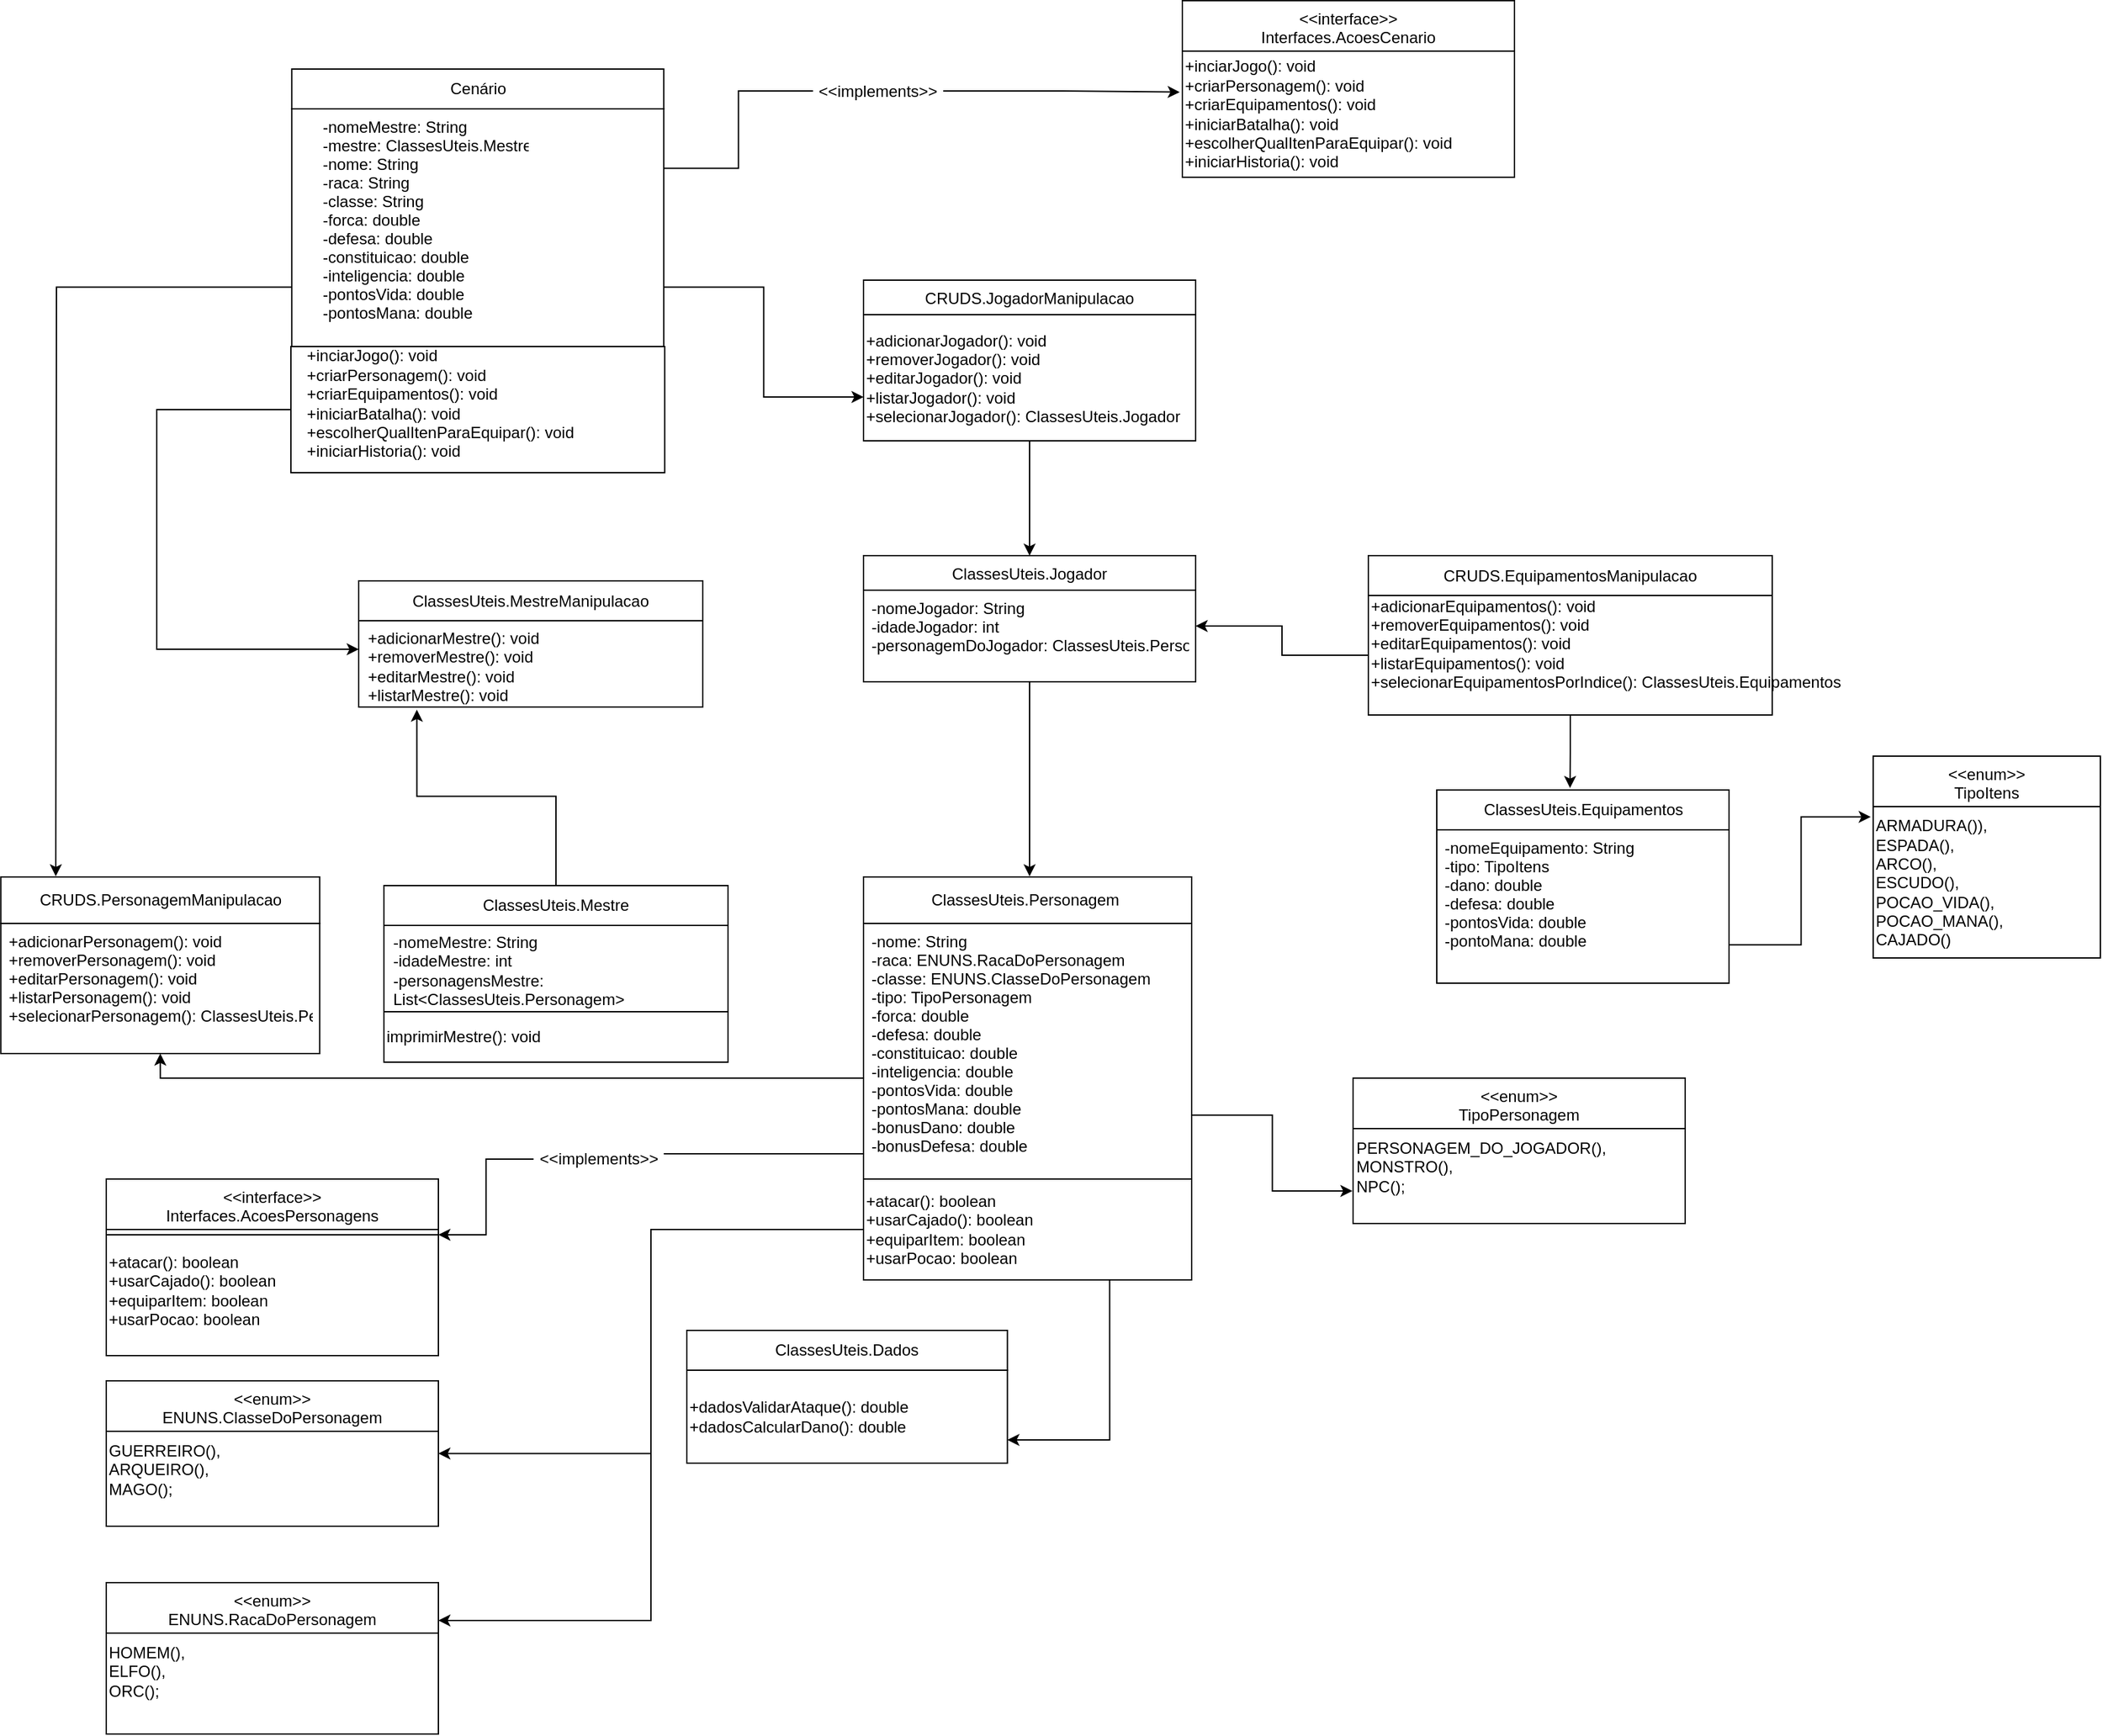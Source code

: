 <mxfile version="20.4.0" type="github">
  <diagram id="C5RBs43oDa-KdzZeNtuy" name="Page-1">
    <mxGraphModel dx="3170" dy="2100" grid="1" gridSize="19" guides="1" tooltips="1" connect="1" arrows="1" fold="1" page="0" pageScale="1" pageWidth="827" pageHeight="1169" math="0" shadow="0">
      <root>
        <mxCell id="WIyWlLk6GJQsqaUBKTNV-0" />
        <mxCell id="WIyWlLk6GJQsqaUBKTNV-1" parent="WIyWlLk6GJQsqaUBKTNV-0" />
        <mxCell id="aQi3MAtJLsASPVlaxSXh-3" value="Cenário" style="rounded=0;whiteSpace=wrap;html=1;" parent="WIyWlLk6GJQsqaUBKTNV-1" vertex="1">
          <mxGeometry x="82.65" y="-456" width="280" height="30" as="geometry" />
        </mxCell>
        <mxCell id="xMzIyeOoaKzMOS7QW3ga-56" style="edgeStyle=orthogonalEdgeStyle;rounded=0;orthogonalLoop=1;jettySize=auto;html=1;exitX=1;exitY=0.75;exitDx=0;exitDy=0;entryX=0;entryY=0.653;entryDx=0;entryDy=0;entryPerimeter=0;fontFamily=Helvetica;fontSize=12;fontColor=default;" parent="WIyWlLk6GJQsqaUBKTNV-1" source="aQi3MAtJLsASPVlaxSXh-4" target="xMzIyeOoaKzMOS7QW3ga-23" edge="1">
          <mxGeometry relative="1" as="geometry" />
        </mxCell>
        <mxCell id="Moc88rCNBjQg3oymP7T_-1" style="edgeStyle=orthogonalEdgeStyle;rounded=0;orthogonalLoop=1;jettySize=auto;html=1;exitX=0;exitY=0.75;exitDx=0;exitDy=0;" edge="1" parent="WIyWlLk6GJQsqaUBKTNV-1" source="aQi3MAtJLsASPVlaxSXh-4">
          <mxGeometry relative="1" as="geometry">
            <mxPoint x="-95" y="152" as="targetPoint" />
          </mxGeometry>
        </mxCell>
        <mxCell id="aQi3MAtJLsASPVlaxSXh-4" value="" style="rounded=0;whiteSpace=wrap;html=1;" parent="WIyWlLk6GJQsqaUBKTNV-1" vertex="1">
          <mxGeometry x="82.65" y="-426" width="280" height="179" as="geometry" />
        </mxCell>
        <mxCell id="aQi3MAtJLsASPVlaxSXh-6" value="ClassesUteis.Equipamentos" style="rounded=0;whiteSpace=wrap;html=1;" parent="WIyWlLk6GJQsqaUBKTNV-1" vertex="1">
          <mxGeometry x="944.5" y="87" width="220" height="30" as="geometry" />
        </mxCell>
        <mxCell id="aQi3MAtJLsASPVlaxSXh-7" style="edgeStyle=orthogonalEdgeStyle;rounded=0;orthogonalLoop=1;jettySize=auto;html=1;exitX=0.5;exitY=1;exitDx=0;exitDy=0;" parent="WIyWlLk6GJQsqaUBKTNV-1" edge="1">
          <mxGeometry relative="1" as="geometry">
            <mxPoint x="753" y="347.5" as="sourcePoint" />
            <mxPoint x="753" y="347.5" as="targetPoint" />
          </mxGeometry>
        </mxCell>
        <mxCell id="Moc88rCNBjQg3oymP7T_-8" style="edgeStyle=orthogonalEdgeStyle;rounded=0;orthogonalLoop=1;jettySize=auto;html=1;exitX=0;exitY=0.5;exitDx=0;exitDy=0;entryX=0;entryY=0.331;entryDx=0;entryDy=0;entryPerimeter=0;" edge="1" parent="WIyWlLk6GJQsqaUBKTNV-1" source="aQi3MAtJLsASPVlaxSXh-8" target="Moc88rCNBjQg3oymP7T_-3">
          <mxGeometry relative="1" as="geometry">
            <mxPoint x="-19" y="-19" as="targetPoint" />
            <Array as="points">
              <mxPoint x="-19" y="-199" />
              <mxPoint x="-19" y="-19" />
            </Array>
          </mxGeometry>
        </mxCell>
        <mxCell id="aQi3MAtJLsASPVlaxSXh-8" value="" style="rounded=0;whiteSpace=wrap;html=1;" parent="WIyWlLk6GJQsqaUBKTNV-1" vertex="1">
          <mxGeometry x="81.98" y="-247" width="281.35" height="95" as="geometry" />
        </mxCell>
        <mxCell id="xMzIyeOoaKzMOS7QW3ga-42" style="edgeStyle=orthogonalEdgeStyle;rounded=0;orthogonalLoop=1;jettySize=auto;html=1;exitX=1;exitY=0.75;exitDx=0;exitDy=0;entryX=-0.011;entryY=0.068;entryDx=0;entryDy=0;entryPerimeter=0;fontFamily=Helvetica;fontSize=12;fontColor=default;" parent="WIyWlLk6GJQsqaUBKTNV-1" source="aQi3MAtJLsASPVlaxSXh-9" target="xMzIyeOoaKzMOS7QW3ga-41" edge="1">
          <mxGeometry relative="1" as="geometry" />
        </mxCell>
        <mxCell id="aQi3MAtJLsASPVlaxSXh-9" value="" style="rounded=0;whiteSpace=wrap;html=1;" parent="WIyWlLk6GJQsqaUBKTNV-1" vertex="1">
          <mxGeometry x="944.5" y="117" width="220" height="115.5" as="geometry" />
        </mxCell>
        <mxCell id="aQi3MAtJLsASPVlaxSXh-18" value="ClassesUteis.Personagem&amp;nbsp;" style="rounded=0;whiteSpace=wrap;html=1;" parent="WIyWlLk6GJQsqaUBKTNV-1" vertex="1">
          <mxGeometry x="513" y="152.5" width="247" height="35" as="geometry" />
        </mxCell>
        <mxCell id="pw85wmvpRaySXr9k1KnQ-8" style="edgeStyle=orthogonalEdgeStyle;rounded=0;orthogonalLoop=1;jettySize=auto;html=1;entryX=1;entryY=0.25;entryDx=0;entryDy=0;" parent="WIyWlLk6GJQsqaUBKTNV-1" target="pw85wmvpRaySXr9k1KnQ-3" edge="1">
          <mxGeometry relative="1" as="geometry">
            <Array as="points">
              <mxPoint x="513" y="456" />
              <mxPoint x="514" y="456" />
              <mxPoint x="514" y="418" />
              <mxPoint x="353" y="418" />
              <mxPoint x="353" y="713" />
            </Array>
            <mxPoint x="513" y="449" as="sourcePoint" />
          </mxGeometry>
        </mxCell>
        <mxCell id="pw85wmvpRaySXr9k1KnQ-34" style="edgeStyle=orthogonalEdgeStyle;rounded=0;orthogonalLoop=1;jettySize=auto;html=1;exitX=0;exitY=0.5;exitDx=0;exitDy=0;entryX=1;entryY=0.5;entryDx=0;entryDy=0;" parent="WIyWlLk6GJQsqaUBKTNV-1" target="pw85wmvpRaySXr9k1KnQ-0" edge="1">
          <mxGeometry relative="1" as="geometry">
            <Array as="points">
              <mxPoint x="514" y="418" />
              <mxPoint x="353" y="418" />
              <mxPoint x="353" y="587" />
            </Array>
            <mxPoint x="513.5" y="449.0" as="sourcePoint" />
          </mxGeometry>
        </mxCell>
        <mxCell id="xMzIyeOoaKzMOS7QW3ga-46" style="edgeStyle=orthogonalEdgeStyle;rounded=0;orthogonalLoop=1;jettySize=auto;html=1;exitX=1;exitY=0.75;exitDx=0;exitDy=0;entryX=-0.002;entryY=0.825;entryDx=0;entryDy=0;entryPerimeter=0;fontFamily=Helvetica;fontSize=12;fontColor=default;" parent="WIyWlLk6GJQsqaUBKTNV-1" source="aQi3MAtJLsASPVlaxSXh-20" target="xMzIyeOoaKzMOS7QW3ga-45" edge="1">
          <mxGeometry relative="1" as="geometry" />
        </mxCell>
        <mxCell id="aQi3MAtJLsASPVlaxSXh-20" value="" style="rounded=0;whiteSpace=wrap;html=1;" parent="WIyWlLk6GJQsqaUBKTNV-1" vertex="1">
          <mxGeometry x="513" y="187.5" width="247" height="192.5" as="geometry" />
        </mxCell>
        <mxCell id="7tbVIV-6kWvi_5owY3Rs-22" style="edgeStyle=orthogonalEdgeStyle;rounded=0;orthogonalLoop=1;jettySize=auto;html=1;exitX=0;exitY=0.5;exitDx=0;exitDy=0;startArrow=none;" parent="WIyWlLk6GJQsqaUBKTNV-1" source="7tbVIV-6kWvi_5owY3Rs-24" target="7tbVIV-6kWvi_5owY3Rs-16" edge="1">
          <mxGeometry relative="1" as="geometry" />
        </mxCell>
        <mxCell id="xMzIyeOoaKzMOS7QW3ga-16" style="edgeStyle=orthogonalEdgeStyle;rounded=0;orthogonalLoop=1;jettySize=auto;html=1;exitX=0;exitY=0.5;exitDx=0;exitDy=0;fontFamily=Helvetica;fontSize=12;fontColor=default;entryX=0.5;entryY=1;entryDx=0;entryDy=0;" parent="WIyWlLk6GJQsqaUBKTNV-1" source="aQi3MAtJLsASPVlaxSXh-21" target="i_C0AF-9v9BAxJ9rnjFK-3" edge="1">
          <mxGeometry relative="1" as="geometry">
            <mxPoint x="215" y="323" as="targetPoint" />
            <Array as="points">
              <mxPoint x="513" y="274" />
              <mxPoint x="513" y="304" />
              <mxPoint x="215" y="304" />
            </Array>
          </mxGeometry>
        </mxCell>
        <mxCell id="aQi3MAtJLsASPVlaxSXh-21" value="-nome: String&#xa;-raca: ENUNS.RacaDoPersonagem&#xa;-classe: ENUNS.ClasseDoPersonagem&#xa;-tipo: TipoPersonagem&#xa;-forca: double&#xa;-defesa: double&#xa;-constituicao: double&#xa;-inteligencia: double&#xa;-pontosVida: double&#xa;-pontosMana: double&#xa;-bonusDano: double&#xa;-bonusDefesa: double&#xa;&#xa;&#xa;&#xa;" style="text;align=left;verticalAlign=top;spacingLeft=4;spacingRight=4;overflow=hidden;rotatable=0;points=[[0,0.5],[1,0.5]];portConstraint=eastwest;" parent="WIyWlLk6GJQsqaUBKTNV-1" vertex="1">
          <mxGeometry x="513" y="187.5" width="240" height="173.5" as="geometry" />
        </mxCell>
        <mxCell id="aQi3MAtJLsASPVlaxSXh-22" value="-nomeEquipamento: String&#xa;-tipo: TipoItens&#xa;-dano: double&#xa;-defesa: double&#xa;-pontosVida: double&#xa;-pontoMana: double" style="text;align=left;verticalAlign=top;spacingLeft=4;spacingRight=4;overflow=hidden;rotatable=0;points=[[0,0.5],[1,0.5]];portConstraint=eastwest;" parent="WIyWlLk6GJQsqaUBKTNV-1" vertex="1">
          <mxGeometry x="944.5" y="117" width="187" height="134.5" as="geometry" />
        </mxCell>
        <mxCell id="aQi3MAtJLsASPVlaxSXh-23" value="-nomeMestre: String&#xa;-mestre: ClassesUteis.Mestre&#xa;-nome: String&#xa;-raca: String&#xa;-classe: String&#xa;-forca: double&#xa;-defesa: double&#xa;-constituicao: double&#xa;-inteligencia: double&#xa;-pontosVida: double&#xa;-pontosMana: double" style="text;align=left;verticalAlign=top;spacingLeft=4;spacingRight=4;overflow=hidden;rotatable=0;points=[[0,0.5],[1,0.5]];portConstraint=eastwest;" parent="WIyWlLk6GJQsqaUBKTNV-1" vertex="1">
          <mxGeometry x="100" y="-426" width="166" height="174" as="geometry" />
        </mxCell>
        <mxCell id="aqDDlLiModhRZFDufuGG-31" value="ClassesUteis.Dados" style="rounded=0;whiteSpace=wrap;html=1;" parent="WIyWlLk6GJQsqaUBKTNV-1" vertex="1">
          <mxGeometry x="380.0" y="494" width="241.31" height="30" as="geometry" />
        </mxCell>
        <mxCell id="aqDDlLiModhRZFDufuGG-33" value="+dadosValidarAtaque(): double&lt;br&gt;+dadosCalcularDano(): double" style="rounded=0;whiteSpace=wrap;html=1;align=left;" parent="WIyWlLk6GJQsqaUBKTNV-1" vertex="1">
          <mxGeometry x="380.0" y="524" width="241.31" height="70" as="geometry" />
        </mxCell>
        <mxCell id="xMzIyeOoaKzMOS7QW3ga-25" style="edgeStyle=orthogonalEdgeStyle;rounded=0;orthogonalLoop=1;jettySize=auto;html=1;exitX=0.5;exitY=1;exitDx=0;exitDy=0;fontFamily=Helvetica;fontSize=12;fontColor=default;" parent="WIyWlLk6GJQsqaUBKTNV-1" source="7tbVIV-6kWvi_5owY3Rs-0" edge="1">
          <mxGeometry relative="1" as="geometry">
            <mxPoint x="638" y="152" as="targetPoint" />
          </mxGeometry>
        </mxCell>
        <mxCell id="7tbVIV-6kWvi_5owY3Rs-0" value="ClassesUteis.Jogador&#xa;" style="swimlane;fontStyle=0;align=center;verticalAlign=top;childLayout=stackLayout;horizontal=1;startSize=26;horizontalStack=0;resizeParent=1;resizeLast=0;collapsible=1;marginBottom=0;rounded=0;shadow=0;strokeWidth=1;" parent="WIyWlLk6GJQsqaUBKTNV-1" vertex="1">
          <mxGeometry x="513" y="-89.5" width="250" height="95" as="geometry">
            <mxRectangle x="550" y="140" width="160" height="26" as="alternateBounds" />
          </mxGeometry>
        </mxCell>
        <mxCell id="7tbVIV-6kWvi_5owY3Rs-1" value="-nomeJogador: String&#xa;-idadeJogador: int&#xa;-personagemDoJogador: ClassesUteis.Personagem" style="text;align=left;verticalAlign=top;spacingLeft=4;spacingRight=4;overflow=hidden;rotatable=0;points=[[0,0.5],[1,0.5]];portConstraint=eastwest;" parent="7tbVIV-6kWvi_5owY3Rs-0" vertex="1">
          <mxGeometry y="26" width="250" height="54" as="geometry" />
        </mxCell>
        <mxCell id="7tbVIV-6kWvi_5owY3Rs-14" value="&lt;&lt;interface&gt;&gt;&#xa;Interfaces.AcoesPersonagens" style="swimlane;fontStyle=0;align=center;verticalAlign=top;childLayout=stackLayout;horizontal=1;startSize=38;horizontalStack=0;resizeParent=1;resizeLast=0;collapsible=1;marginBottom=0;rounded=0;shadow=0;strokeWidth=1;" parent="WIyWlLk6GJQsqaUBKTNV-1" vertex="1">
          <mxGeometry x="-57" y="380" width="250" height="133" as="geometry">
            <mxRectangle x="550" y="140" width="160" height="26" as="alternateBounds" />
          </mxGeometry>
        </mxCell>
        <mxCell id="7tbVIV-6kWvi_5owY3Rs-16" value="" style="line;html=1;strokeWidth=1;align=left;verticalAlign=middle;spacingTop=-1;spacingLeft=3;spacingRight=3;rotatable=0;labelPosition=right;points=[];portConstraint=eastwest;" parent="7tbVIV-6kWvi_5owY3Rs-14" vertex="1">
          <mxGeometry y="38" width="250" height="8" as="geometry" />
        </mxCell>
        <mxCell id="7tbVIV-6kWvi_5owY3Rs-17" value="&lt;div style=&quot;direction: ltr;&quot;&gt;&lt;span style=&quot;background-color: initial;&quot;&gt;+atacar(): boolean&lt;/span&gt;&lt;/div&gt;&lt;div style=&quot;direction: ltr;&quot;&gt;&lt;span style=&quot;background-color: initial;&quot;&gt;+usarCajado(): boolean&lt;/span&gt;&lt;/div&gt;&lt;div style=&quot;direction: ltr;&quot;&gt;&lt;span style=&quot;background-color: initial;&quot;&gt;+equiparItem: boolean&lt;/span&gt;&lt;/div&gt;&lt;div style=&quot;direction: ltr;&quot;&gt;&lt;span style=&quot;background-color: initial;&quot;&gt;+usarPocao: boolean&lt;/span&gt;&lt;/div&gt;" style="text;html=1;align=left;verticalAlign=middle;resizable=0;points=[];autosize=1;strokeColor=none;fillColor=none;" parent="7tbVIV-6kWvi_5owY3Rs-14" vertex="1">
          <mxGeometry y="46" width="250" height="76" as="geometry" />
        </mxCell>
        <mxCell id="7tbVIV-6kWvi_5owY3Rs-24" value="&amp;lt;&amp;lt;implements&amp;gt;&amp;gt;" style="text;html=1;strokeColor=none;fillColor=none;align=center;verticalAlign=middle;whiteSpace=wrap;rounded=0;" parent="WIyWlLk6GJQsqaUBKTNV-1" vertex="1">
          <mxGeometry x="264.65" y="350" width="98" height="30" as="geometry" />
        </mxCell>
        <mxCell id="7tbVIV-6kWvi_5owY3Rs-25" value="" style="edgeStyle=orthogonalEdgeStyle;rounded=0;orthogonalLoop=1;jettySize=auto;html=1;exitX=0;exitY=0.5;exitDx=0;exitDy=0;endArrow=none;" parent="WIyWlLk6GJQsqaUBKTNV-1" source="aQi3MAtJLsASPVlaxSXh-21" target="7tbVIV-6kWvi_5owY3Rs-24" edge="1">
          <mxGeometry relative="1" as="geometry">
            <mxPoint x="513" y="267.5" as="sourcePoint" />
            <mxPoint x="269" y="156" as="targetPoint" />
            <Array as="points">
              <mxPoint x="513" y="274" />
              <mxPoint x="513" y="361" />
            </Array>
          </mxGeometry>
        </mxCell>
        <mxCell id="pw85wmvpRaySXr9k1KnQ-0" value="&lt;&lt;enum&gt;&gt;&#xa;ENUNS.ClasseDoPersonagem" style="swimlane;fontStyle=0;align=center;verticalAlign=top;childLayout=stackLayout;horizontal=1;startSize=38;horizontalStack=0;resizeParent=1;resizeLast=0;collapsible=1;marginBottom=0;rounded=0;shadow=0;strokeWidth=1;" parent="WIyWlLk6GJQsqaUBKTNV-1" vertex="1">
          <mxGeometry x="-57" y="532" width="250" height="109.5" as="geometry">
            <mxRectangle x="550" y="140" width="160" height="26" as="alternateBounds" />
          </mxGeometry>
        </mxCell>
        <mxCell id="pw85wmvpRaySXr9k1KnQ-33" value="GUERREIRO(),&lt;br&gt;ARQUEIRO(),&lt;br&gt;MAGO();" style="text;html=1;align=left;verticalAlign=middle;resizable=0;points=[];autosize=1;strokeColor=none;fillColor=none;" parent="pw85wmvpRaySXr9k1KnQ-0" vertex="1">
          <mxGeometry y="38" width="250" height="57" as="geometry" />
        </mxCell>
        <mxCell id="pw85wmvpRaySXr9k1KnQ-3" value="&lt;&lt;enum&gt;&gt;&#xa;ENUNS.RacaDoPersonagem" style="swimlane;fontStyle=0;align=center;verticalAlign=top;childLayout=stackLayout;horizontal=1;startSize=38;horizontalStack=0;resizeParent=1;resizeLast=0;collapsible=1;marginBottom=0;rounded=0;shadow=0;strokeWidth=1;" parent="WIyWlLk6GJQsqaUBKTNV-1" vertex="1">
          <mxGeometry x="-57" y="684" width="250" height="114" as="geometry">
            <mxRectangle x="550" y="140" width="160" height="26" as="alternateBounds" />
          </mxGeometry>
        </mxCell>
        <mxCell id="pw85wmvpRaySXr9k1KnQ-36" value="&lt;span style=&quot;background-color: initial;&quot;&gt;HOMEM(),&lt;/span&gt;&lt;br&gt;&lt;span style=&quot;background-color: initial;&quot;&gt;ELFO(),&lt;/span&gt;&lt;br&gt;&lt;span style=&quot;background-color: initial;&quot;&gt;ORC();&lt;/span&gt;" style="text;html=1;align=left;verticalAlign=middle;resizable=0;points=[];autosize=1;strokeColor=none;fillColor=none;" parent="pw85wmvpRaySXr9k1KnQ-3" vertex="1">
          <mxGeometry y="38" width="250" height="57" as="geometry" />
        </mxCell>
        <mxCell id="pw85wmvpRaySXr9k1KnQ-38" style="edgeStyle=orthogonalEdgeStyle;rounded=0;orthogonalLoop=1;jettySize=auto;html=1;exitX=0.5;exitY=1;exitDx=0;exitDy=0;" parent="WIyWlLk6GJQsqaUBKTNV-1" edge="1">
          <mxGeometry relative="1" as="geometry">
            <mxPoint x="388.0" y="502" as="sourcePoint" />
            <mxPoint x="388.0" y="502" as="targetPoint" />
          </mxGeometry>
        </mxCell>
        <mxCell id="i_C0AF-9v9BAxJ9rnjFK-0" style="edgeStyle=orthogonalEdgeStyle;rounded=0;orthogonalLoop=1;jettySize=auto;html=1;exitX=0.5;exitY=1;exitDx=0;exitDy=0;" parent="WIyWlLk6GJQsqaUBKTNV-1" edge="1">
          <mxGeometry relative="1" as="geometry">
            <mxPoint x="433" y="348.82" as="sourcePoint" />
            <mxPoint x="433" y="348.82" as="targetPoint" />
          </mxGeometry>
        </mxCell>
        <mxCell id="i_C0AF-9v9BAxJ9rnjFK-1" value="CRUDS.PersonagemManipulacao" style="rounded=0;whiteSpace=wrap;html=1;" parent="WIyWlLk6GJQsqaUBKTNV-1" vertex="1">
          <mxGeometry x="-136.35" y="152.5" width="240" height="35" as="geometry" />
        </mxCell>
        <mxCell id="i_C0AF-9v9BAxJ9rnjFK-3" value="" style="rounded=0;whiteSpace=wrap;html=1;" parent="WIyWlLk6GJQsqaUBKTNV-1" vertex="1">
          <mxGeometry x="-136.35" y="187.5" width="240" height="98" as="geometry" />
        </mxCell>
        <mxCell id="i_C0AF-9v9BAxJ9rnjFK-4" value="+adicionarPersonagem(): void&#xa;+removerPersonagem(): void&#xa;+editarPersonagem(): void&#xa;+listarPersonagem(): void&#xa;+selecionarPersonagem(): ClassesUteis.Personagem" style="text;align=left;verticalAlign=top;spacingLeft=4;spacingRight=4;overflow=hidden;rotatable=0;points=[[0,0.5],[1,0.5]];portConstraint=eastwest;" parent="WIyWlLk6GJQsqaUBKTNV-1" vertex="1">
          <mxGeometry x="-136.35" y="187.5" width="240" height="76" as="geometry" />
        </mxCell>
        <mxCell id="i_C0AF-9v9BAxJ9rnjFK-6" value="CRUDS.EquipamentosManipulacao" style="rounded=0;whiteSpace=wrap;html=1;" parent="WIyWlLk6GJQsqaUBKTNV-1" vertex="1">
          <mxGeometry x="893" y="-89.5" width="304" height="30" as="geometry" />
        </mxCell>
        <mxCell id="xMzIyeOoaKzMOS7QW3ga-15" style="edgeStyle=orthogonalEdgeStyle;rounded=0;orthogonalLoop=1;jettySize=auto;html=1;exitX=0.5;exitY=1;exitDx=0;exitDy=0;entryX=0.456;entryY=-0.05;entryDx=0;entryDy=0;entryPerimeter=0;fontFamily=Helvetica;fontSize=12;fontColor=default;" parent="WIyWlLk6GJQsqaUBKTNV-1" source="i_C0AF-9v9BAxJ9rnjFK-7" target="aQi3MAtJLsASPVlaxSXh-6" edge="1">
          <mxGeometry relative="1" as="geometry" />
        </mxCell>
        <mxCell id="xMzIyeOoaKzMOS7QW3ga-43" style="edgeStyle=orthogonalEdgeStyle;rounded=0;orthogonalLoop=1;jettySize=auto;html=1;exitX=0;exitY=0.5;exitDx=0;exitDy=0;entryX=1;entryY=0.5;entryDx=0;entryDy=0;fontFamily=Helvetica;fontSize=12;fontColor=default;" parent="WIyWlLk6GJQsqaUBKTNV-1" source="i_C0AF-9v9BAxJ9rnjFK-7" target="7tbVIV-6kWvi_5owY3Rs-1" edge="1">
          <mxGeometry relative="1" as="geometry" />
        </mxCell>
        <mxCell id="i_C0AF-9v9BAxJ9rnjFK-7" value="" style="rounded=0;whiteSpace=wrap;html=1;" parent="WIyWlLk6GJQsqaUBKTNV-1" vertex="1">
          <mxGeometry x="893" y="-59.5" width="304" height="90" as="geometry" />
        </mxCell>
        <mxCell id="xMzIyeOoaKzMOS7QW3ga-24" style="edgeStyle=orthogonalEdgeStyle;rounded=0;orthogonalLoop=1;jettySize=auto;html=1;exitX=0.5;exitY=1;exitDx=0;exitDy=0;entryX=0.5;entryY=0;entryDx=0;entryDy=0;fontFamily=Helvetica;fontSize=12;fontColor=default;" parent="WIyWlLk6GJQsqaUBKTNV-1" source="i_C0AF-9v9BAxJ9rnjFK-11" target="7tbVIV-6kWvi_5owY3Rs-0" edge="1">
          <mxGeometry relative="1" as="geometry" />
        </mxCell>
        <mxCell id="i_C0AF-9v9BAxJ9rnjFK-11" value="CRUDS.JogadorManipulacao&#xa;" style="swimlane;fontStyle=0;align=center;verticalAlign=top;childLayout=stackLayout;horizontal=1;startSize=26;horizontalStack=0;resizeParent=1;resizeLast=0;collapsible=1;marginBottom=0;rounded=0;shadow=0;strokeWidth=1;" parent="WIyWlLk6GJQsqaUBKTNV-1" vertex="1">
          <mxGeometry x="513" y="-297" width="250" height="121" as="geometry">
            <mxRectangle x="550" y="140" width="160" height="26" as="alternateBounds" />
          </mxGeometry>
        </mxCell>
        <mxCell id="xMzIyeOoaKzMOS7QW3ga-23" value="+adicionarJogador(): void&lt;br&gt;+removerJogador(): void&lt;br&gt;+editarJogador(): void&lt;br&gt;+listarJogador(): void&lt;br&gt;+selecionarJogador(): ClassesUteis.Jogador" style="text;html=1;align=left;verticalAlign=middle;resizable=0;points=[];autosize=1;strokeColor=none;fillColor=none;fontSize=12;fontFamily=Helvetica;fontColor=default;" parent="i_C0AF-9v9BAxJ9rnjFK-11" vertex="1">
          <mxGeometry y="26" width="250" height="95" as="geometry" />
        </mxCell>
        <mxCell id="xMzIyeOoaKzMOS7QW3ga-18" style="edgeStyle=orthogonalEdgeStyle;rounded=0;orthogonalLoop=1;jettySize=auto;html=1;exitX=0.75;exitY=1;exitDx=0;exitDy=0;fontFamily=Helvetica;fontSize=12;fontColor=default;entryX=1;entryY=0.75;entryDx=0;entryDy=0;" parent="WIyWlLk6GJQsqaUBKTNV-1" source="xMzIyeOoaKzMOS7QW3ga-5" target="aqDDlLiModhRZFDufuGG-33" edge="1">
          <mxGeometry relative="1" as="geometry">
            <mxPoint x="698" y="570" as="targetPoint" />
          </mxGeometry>
        </mxCell>
        <mxCell id="xMzIyeOoaKzMOS7QW3ga-5" value="" style="whiteSpace=wrap;html=1;" parent="WIyWlLk6GJQsqaUBKTNV-1" vertex="1">
          <mxGeometry x="513" y="380" width="247" height="76" as="geometry" />
        </mxCell>
        <mxCell id="xMzIyeOoaKzMOS7QW3ga-6" value="&lt;div style=&quot;direction: ltr;&quot;&gt;&lt;span style=&quot;background-color: initial;&quot;&gt;+atacar(): boolean&lt;/span&gt;&lt;/div&gt;&lt;div style=&quot;direction: ltr;&quot;&gt;&lt;span style=&quot;background-color: initial;&quot;&gt;+usarCajado(): boolean&lt;/span&gt;&lt;/div&gt;&lt;div style=&quot;direction: ltr;&quot;&gt;&lt;span style=&quot;background-color: initial;&quot;&gt;+equiparItem: boolean&lt;/span&gt;&lt;/div&gt;&lt;div style=&quot;direction: ltr;&quot;&gt;&lt;span style=&quot;background-color: initial;&quot;&gt;+usarPocao: boolean&lt;/span&gt;&lt;/div&gt;" style="text;html=1;align=left;verticalAlign=middle;resizable=0;points=[];autosize=1;strokeColor=none;fillColor=none;" parent="WIyWlLk6GJQsqaUBKTNV-1" vertex="1">
          <mxGeometry x="513" y="380" width="171" height="76" as="geometry" />
        </mxCell>
        <mxCell id="xMzIyeOoaKzMOS7QW3ga-9" value="+adicionarEquipamentos(): void&lt;br&gt;+removerEquipamentos(): void&lt;br&gt;+editarEquipamentos(): void&lt;br&gt;+listarEquipamentos(): void&lt;br&gt;+selecionarEquipamentosPorIndice(): ClassesUteis.Equipamentos" style="text;html=1;align=left;verticalAlign=middle;resizable=0;points=[];autosize=1;strokeColor=none;fillColor=none;fontSize=12;fontFamily=Helvetica;fontColor=default;" parent="WIyWlLk6GJQsqaUBKTNV-1" vertex="1">
          <mxGeometry x="893" y="-70.5" width="323" height="95" as="geometry" />
        </mxCell>
        <mxCell id="xMzIyeOoaKzMOS7QW3ga-26" value="+inciarJogo(): void&lt;br&gt;+criarPersonagem(): void&lt;br&gt;+criarEquipamentos(): void&lt;br&gt;+iniciarBatalha(): void&lt;br&gt;+escolherQualItenParaEquipar(): void&lt;br&gt;+iniciarHistoria(): void" style="text;html=1;align=left;verticalAlign=middle;resizable=0;points=[];autosize=1;strokeColor=none;fillColor=none;fontSize=12;fontFamily=Helvetica;fontColor=default;" parent="WIyWlLk6GJQsqaUBKTNV-1" vertex="1">
          <mxGeometry x="91.5" y="-252" width="247" height="95" as="geometry" />
        </mxCell>
        <mxCell id="Moc88rCNBjQg3oymP7T_-7" style="edgeStyle=orthogonalEdgeStyle;rounded=0;orthogonalLoop=1;jettySize=auto;html=1;exitX=0.5;exitY=0;exitDx=0;exitDy=0;entryX=0.169;entryY=1.031;entryDx=0;entryDy=0;entryPerimeter=0;" edge="1" parent="WIyWlLk6GJQsqaUBKTNV-1" source="xMzIyeOoaKzMOS7QW3ga-29" target="Moc88rCNBjQg3oymP7T_-3">
          <mxGeometry relative="1" as="geometry" />
        </mxCell>
        <mxCell id="xMzIyeOoaKzMOS7QW3ga-29" value="ClassesUteis.Mestre" style="rounded=0;whiteSpace=wrap;html=1;" parent="WIyWlLk6GJQsqaUBKTNV-1" vertex="1">
          <mxGeometry x="152" y="159" width="259" height="30" as="geometry" />
        </mxCell>
        <mxCell id="xMzIyeOoaKzMOS7QW3ga-30" value="" style="rounded=0;whiteSpace=wrap;html=1;align=left;" parent="WIyWlLk6GJQsqaUBKTNV-1" vertex="1">
          <mxGeometry x="152" y="189" width="259" height="65" as="geometry" />
        </mxCell>
        <mxCell id="xMzIyeOoaKzMOS7QW3ga-31" style="edgeStyle=orthogonalEdgeStyle;rounded=0;orthogonalLoop=1;jettySize=auto;html=1;exitX=0.5;exitY=1;exitDx=0;exitDy=0;" parent="WIyWlLk6GJQsqaUBKTNV-1" edge="1">
          <mxGeometry relative="1" as="geometry">
            <mxPoint x="160" y="167" as="sourcePoint" />
            <mxPoint x="160" y="167" as="targetPoint" />
          </mxGeometry>
        </mxCell>
        <mxCell id="xMzIyeOoaKzMOS7QW3ga-32" value="-nomeMestre: String&lt;br&gt;-idadeMestre: int&lt;br&gt;-personagensMestre: List&amp;lt;ClassesUteis.Personagem&amp;gt;" style="text;html=1;strokeColor=none;fillColor=none;align=left;verticalAlign=middle;whiteSpace=wrap;rounded=0;fontFamily=Helvetica;fontSize=12;fontColor=default;" parent="WIyWlLk6GJQsqaUBKTNV-1" vertex="1">
          <mxGeometry x="157" y="202.5" width="235" height="41" as="geometry" />
        </mxCell>
        <mxCell id="xMzIyeOoaKzMOS7QW3ga-35" value="imprimirMestre(): void" style="rounded=0;whiteSpace=wrap;html=1;fontFamily=Helvetica;fontSize=12;fontColor=default;fillColor=none;gradientColor=none;align=left;" parent="WIyWlLk6GJQsqaUBKTNV-1" vertex="1">
          <mxGeometry x="152" y="254" width="259" height="38" as="geometry" />
        </mxCell>
        <mxCell id="xMzIyeOoaKzMOS7QW3ga-39" value="&lt;&lt;enum&gt;&gt;&#xa;TipoItens" style="swimlane;fontStyle=0;align=center;verticalAlign=top;childLayout=stackLayout;horizontal=1;startSize=38;horizontalStack=0;resizeParent=1;resizeLast=0;collapsible=1;marginBottom=0;rounded=0;shadow=0;strokeWidth=1;" parent="WIyWlLk6GJQsqaUBKTNV-1" vertex="1">
          <mxGeometry x="1273" y="61.5" width="171" height="152" as="geometry">
            <mxRectangle x="550" y="140" width="160" height="26" as="alternateBounds" />
          </mxGeometry>
        </mxCell>
        <mxCell id="xMzIyeOoaKzMOS7QW3ga-41" value="ARMADURA()),&lt;br&gt;ESPADA(),&lt;br&gt;ARCO(),&lt;br&gt;ESCUDO(),&lt;br&gt;POCAO_VIDA(),&lt;br&gt;POCAO_MANA(),&lt;br&gt;CAJADO()" style="text;html=1;align=left;verticalAlign=middle;resizable=0;points=[];autosize=1;strokeColor=none;fillColor=none;fontSize=12;fontFamily=Helvetica;fontColor=default;" parent="xMzIyeOoaKzMOS7QW3ga-39" vertex="1">
          <mxGeometry y="38" width="171" height="114" as="geometry" />
        </mxCell>
        <mxCell id="xMzIyeOoaKzMOS7QW3ga-44" value="&lt;&lt;enum&gt;&gt;&#xa;TipoPersonagem" style="swimlane;fontStyle=0;align=center;verticalAlign=top;childLayout=stackLayout;horizontal=1;startSize=38;horizontalStack=0;resizeParent=1;resizeLast=0;collapsible=1;marginBottom=0;rounded=0;shadow=0;strokeWidth=1;" parent="WIyWlLk6GJQsqaUBKTNV-1" vertex="1">
          <mxGeometry x="881.5" y="304" width="250" height="109.5" as="geometry">
            <mxRectangle x="550" y="140" width="160" height="26" as="alternateBounds" />
          </mxGeometry>
        </mxCell>
        <mxCell id="xMzIyeOoaKzMOS7QW3ga-45" value="PERSONAGEM_DO_JOGADOR(),&lt;br&gt;MONSTRO(),&lt;br&gt;NPC();" style="text;html=1;align=left;verticalAlign=middle;resizable=0;points=[];autosize=1;strokeColor=none;fillColor=none;" parent="xMzIyeOoaKzMOS7QW3ga-44" vertex="1">
          <mxGeometry y="38" width="250" height="57" as="geometry" />
        </mxCell>
        <mxCell id="xMzIyeOoaKzMOS7QW3ga-50" value="&lt;&lt;interface&gt;&gt;&#xa;Interfaces.AcoesCenario" style="swimlane;fontStyle=0;align=center;verticalAlign=top;childLayout=stackLayout;horizontal=1;startSize=38;horizontalStack=0;resizeParent=1;resizeLast=0;collapsible=1;marginBottom=0;rounded=0;shadow=0;strokeWidth=1;" parent="WIyWlLk6GJQsqaUBKTNV-1" vertex="1">
          <mxGeometry x="753" y="-507.5" width="250" height="133" as="geometry">
            <mxRectangle x="550" y="140" width="160" height="26" as="alternateBounds" />
          </mxGeometry>
        </mxCell>
        <mxCell id="xMzIyeOoaKzMOS7QW3ga-53" value="+inciarJogo(): void&lt;br&gt;+criarPersonagem(): void&lt;br&gt;+criarEquipamentos(): void&lt;br&gt;+iniciarBatalha(): void&lt;br&gt;+escolherQualItenParaEquipar(): void&lt;br&gt;+iniciarHistoria(): void" style="text;html=1;align=left;verticalAlign=middle;resizable=0;points=[];autosize=1;strokeColor=none;fillColor=none;fontSize=12;fontFamily=Helvetica;fontColor=default;" parent="xMzIyeOoaKzMOS7QW3ga-50" vertex="1">
          <mxGeometry y="38" width="250" height="95" as="geometry" />
        </mxCell>
        <mxCell id="xMzIyeOoaKzMOS7QW3ga-55" style="edgeStyle=orthogonalEdgeStyle;rounded=0;orthogonalLoop=1;jettySize=auto;html=1;exitX=1;exitY=0.5;exitDx=0;exitDy=0;fontFamily=Helvetica;fontSize=12;fontColor=default;" parent="WIyWlLk6GJQsqaUBKTNV-1" source="aQi3MAtJLsASPVlaxSXh-23" target="aQi3MAtJLsASPVlaxSXh-23" edge="1">
          <mxGeometry relative="1" as="geometry" />
        </mxCell>
        <mxCell id="xMzIyeOoaKzMOS7QW3ga-60" style="edgeStyle=orthogonalEdgeStyle;rounded=0;orthogonalLoop=1;jettySize=auto;html=1;exitX=1;exitY=0.5;exitDx=0;exitDy=0;entryX=-0.008;entryY=0.325;entryDx=0;entryDy=0;entryPerimeter=0;fontFamily=Helvetica;fontSize=12;fontColor=default;" parent="WIyWlLk6GJQsqaUBKTNV-1" source="xMzIyeOoaKzMOS7QW3ga-54" target="xMzIyeOoaKzMOS7QW3ga-53" edge="1">
          <mxGeometry relative="1" as="geometry" />
        </mxCell>
        <mxCell id="xMzIyeOoaKzMOS7QW3ga-54" value="&amp;lt;&amp;lt;implements&amp;gt;&amp;gt;" style="text;html=1;strokeColor=none;fillColor=none;align=center;verticalAlign=middle;whiteSpace=wrap;rounded=0;" parent="WIyWlLk6GJQsqaUBKTNV-1" vertex="1">
          <mxGeometry x="475" y="-453" width="98" height="27" as="geometry" />
        </mxCell>
        <mxCell id="xMzIyeOoaKzMOS7QW3ga-59" value="" style="edgeStyle=orthogonalEdgeStyle;rounded=0;orthogonalLoop=1;jettySize=auto;html=1;exitX=1;exitY=0.25;exitDx=0;exitDy=0;entryX=0;entryY=0.5;entryDx=0;entryDy=0;fontFamily=Helvetica;fontSize=12;fontColor=default;endArrow=none;" parent="WIyWlLk6GJQsqaUBKTNV-1" source="aQi3MAtJLsASPVlaxSXh-4" target="xMzIyeOoaKzMOS7QW3ga-54" edge="1">
          <mxGeometry relative="1" as="geometry">
            <mxPoint x="362.65" y="-381.25" as="sourcePoint" />
            <mxPoint x="753.75" y="-463.8" as="targetPoint" />
          </mxGeometry>
        </mxCell>
        <mxCell id="Moc88rCNBjQg3oymP7T_-2" value="ClassesUteis.MestreManipulacao" style="rounded=0;whiteSpace=wrap;html=1;" vertex="1" parent="WIyWlLk6GJQsqaUBKTNV-1">
          <mxGeometry x="133" y="-70.5" width="259" height="30" as="geometry" />
        </mxCell>
        <mxCell id="Moc88rCNBjQg3oymP7T_-3" value="" style="rounded=0;whiteSpace=wrap;html=1;align=left;" vertex="1" parent="WIyWlLk6GJQsqaUBKTNV-1">
          <mxGeometry x="133" y="-40.5" width="259" height="65" as="geometry" />
        </mxCell>
        <mxCell id="Moc88rCNBjQg3oymP7T_-4" style="edgeStyle=orthogonalEdgeStyle;rounded=0;orthogonalLoop=1;jettySize=auto;html=1;exitX=0.5;exitY=1;exitDx=0;exitDy=0;" edge="1" parent="WIyWlLk6GJQsqaUBKTNV-1">
          <mxGeometry relative="1" as="geometry">
            <mxPoint x="141.0" y="-62.5" as="sourcePoint" />
            <mxPoint x="141.0" y="-62.5" as="targetPoint" />
          </mxGeometry>
        </mxCell>
        <mxCell id="Moc88rCNBjQg3oymP7T_-5" value="&lt;span style=&quot;&quot;&gt;+adicionarMestre(): void&lt;/span&gt;&lt;br style=&quot;padding: 0px; margin: 0px;&quot;&gt;&lt;span style=&quot;&quot;&gt;+removerMestre(): void&lt;/span&gt;&lt;br style=&quot;padding: 0px; margin: 0px;&quot;&gt;&lt;span style=&quot;&quot;&gt;+editarMestre(): void&lt;/span&gt;&lt;br style=&quot;padding: 0px; margin: 0px;&quot;&gt;&lt;span style=&quot;&quot;&gt;+listarMestre(): void&lt;/span&gt;" style="text;html=1;strokeColor=none;fillColor=none;align=left;verticalAlign=middle;whiteSpace=wrap;rounded=0;fontFamily=Helvetica;fontSize=12;fontColor=default;" vertex="1" parent="WIyWlLk6GJQsqaUBKTNV-1">
          <mxGeometry x="138" y="-27" width="235" height="41" as="geometry" />
        </mxCell>
      </root>
    </mxGraphModel>
  </diagram>
</mxfile>
